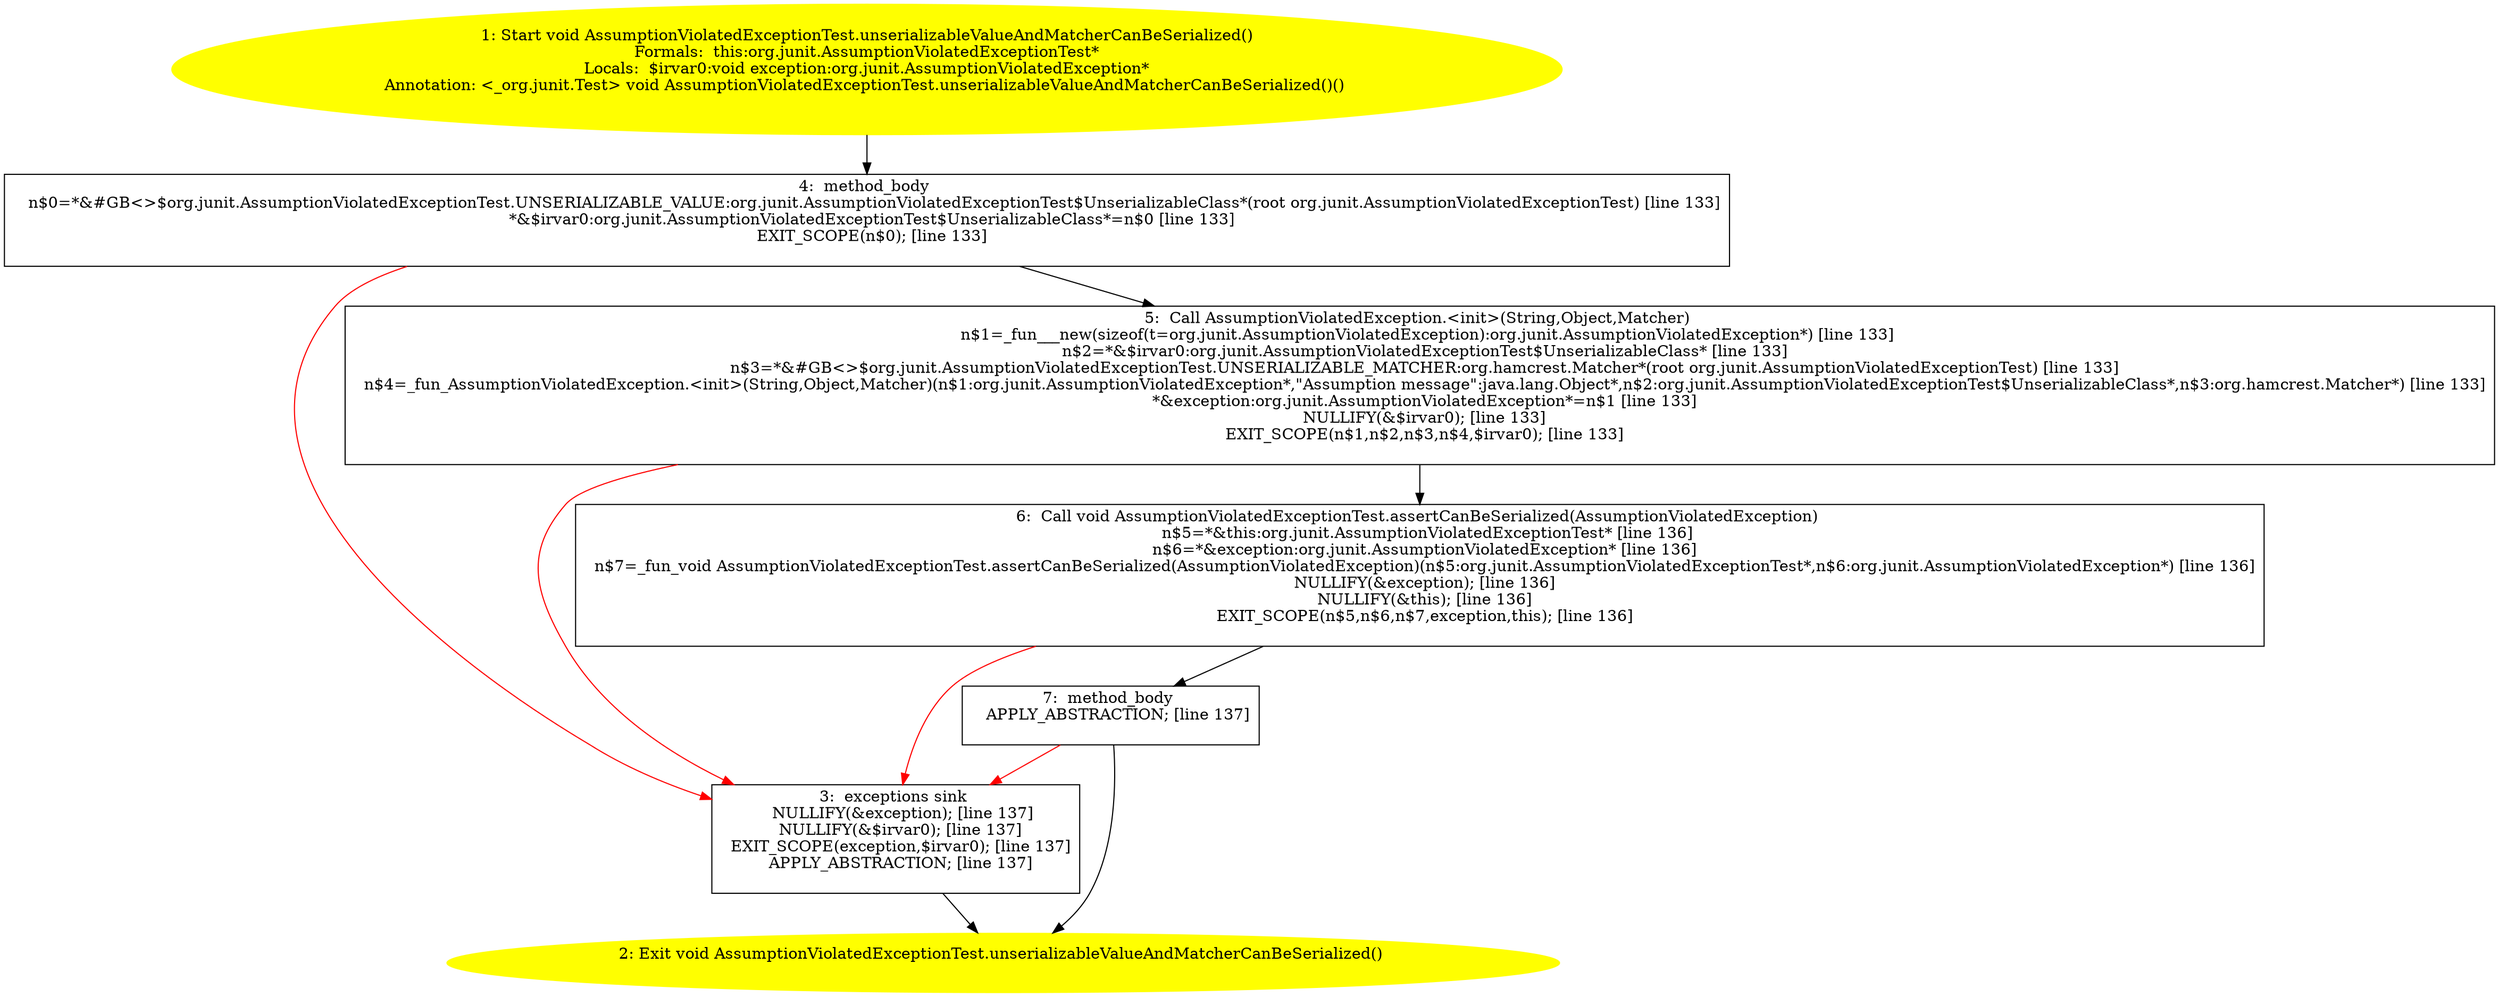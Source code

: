/* @generated */
digraph cfg {
"org.junit.AssumptionViolatedExceptionTest.unserializableValueAndMatcherCanBeSerialized():void.d8da919735e41ff8ca4881275ebcd673_1" [label="1: Start void AssumptionViolatedExceptionTest.unserializableValueAndMatcherCanBeSerialized()\nFormals:  this:org.junit.AssumptionViolatedExceptionTest*\nLocals:  $irvar0:void exception:org.junit.AssumptionViolatedException*\nAnnotation: <_org.junit.Test> void AssumptionViolatedExceptionTest.unserializableValueAndMatcherCanBeSerialized()() \n  " color=yellow style=filled]
	

	 "org.junit.AssumptionViolatedExceptionTest.unserializableValueAndMatcherCanBeSerialized():void.d8da919735e41ff8ca4881275ebcd673_1" -> "org.junit.AssumptionViolatedExceptionTest.unserializableValueAndMatcherCanBeSerialized():void.d8da919735e41ff8ca4881275ebcd673_4" ;
"org.junit.AssumptionViolatedExceptionTest.unserializableValueAndMatcherCanBeSerialized():void.d8da919735e41ff8ca4881275ebcd673_2" [label="2: Exit void AssumptionViolatedExceptionTest.unserializableValueAndMatcherCanBeSerialized() \n  " color=yellow style=filled]
	

"org.junit.AssumptionViolatedExceptionTest.unserializableValueAndMatcherCanBeSerialized():void.d8da919735e41ff8ca4881275ebcd673_3" [label="3:  exceptions sink \n   NULLIFY(&exception); [line 137]\n  NULLIFY(&$irvar0); [line 137]\n  EXIT_SCOPE(exception,$irvar0); [line 137]\n  APPLY_ABSTRACTION; [line 137]\n " shape="box"]
	

	 "org.junit.AssumptionViolatedExceptionTest.unserializableValueAndMatcherCanBeSerialized():void.d8da919735e41ff8ca4881275ebcd673_3" -> "org.junit.AssumptionViolatedExceptionTest.unserializableValueAndMatcherCanBeSerialized():void.d8da919735e41ff8ca4881275ebcd673_2" ;
"org.junit.AssumptionViolatedExceptionTest.unserializableValueAndMatcherCanBeSerialized():void.d8da919735e41ff8ca4881275ebcd673_4" [label="4:  method_body \n   n$0=*&#GB<>$org.junit.AssumptionViolatedExceptionTest.UNSERIALIZABLE_VALUE:org.junit.AssumptionViolatedExceptionTest$UnserializableClass*(root org.junit.AssumptionViolatedExceptionTest) [line 133]\n  *&$irvar0:org.junit.AssumptionViolatedExceptionTest$UnserializableClass*=n$0 [line 133]\n  EXIT_SCOPE(n$0); [line 133]\n " shape="box"]
	

	 "org.junit.AssumptionViolatedExceptionTest.unserializableValueAndMatcherCanBeSerialized():void.d8da919735e41ff8ca4881275ebcd673_4" -> "org.junit.AssumptionViolatedExceptionTest.unserializableValueAndMatcherCanBeSerialized():void.d8da919735e41ff8ca4881275ebcd673_5" ;
	 "org.junit.AssumptionViolatedExceptionTest.unserializableValueAndMatcherCanBeSerialized():void.d8da919735e41ff8ca4881275ebcd673_4" -> "org.junit.AssumptionViolatedExceptionTest.unserializableValueAndMatcherCanBeSerialized():void.d8da919735e41ff8ca4881275ebcd673_3" [color="red" ];
"org.junit.AssumptionViolatedExceptionTest.unserializableValueAndMatcherCanBeSerialized():void.d8da919735e41ff8ca4881275ebcd673_5" [label="5:  Call AssumptionViolatedException.<init>(String,Object,Matcher) \n   n$1=_fun___new(sizeof(t=org.junit.AssumptionViolatedException):org.junit.AssumptionViolatedException*) [line 133]\n  n$2=*&$irvar0:org.junit.AssumptionViolatedExceptionTest$UnserializableClass* [line 133]\n  n$3=*&#GB<>$org.junit.AssumptionViolatedExceptionTest.UNSERIALIZABLE_MATCHER:org.hamcrest.Matcher*(root org.junit.AssumptionViolatedExceptionTest) [line 133]\n  n$4=_fun_AssumptionViolatedException.<init>(String,Object,Matcher)(n$1:org.junit.AssumptionViolatedException*,\"Assumption message\":java.lang.Object*,n$2:org.junit.AssumptionViolatedExceptionTest$UnserializableClass*,n$3:org.hamcrest.Matcher*) [line 133]\n  *&exception:org.junit.AssumptionViolatedException*=n$1 [line 133]\n  NULLIFY(&$irvar0); [line 133]\n  EXIT_SCOPE(n$1,n$2,n$3,n$4,$irvar0); [line 133]\n " shape="box"]
	

	 "org.junit.AssumptionViolatedExceptionTest.unserializableValueAndMatcherCanBeSerialized():void.d8da919735e41ff8ca4881275ebcd673_5" -> "org.junit.AssumptionViolatedExceptionTest.unserializableValueAndMatcherCanBeSerialized():void.d8da919735e41ff8ca4881275ebcd673_6" ;
	 "org.junit.AssumptionViolatedExceptionTest.unserializableValueAndMatcherCanBeSerialized():void.d8da919735e41ff8ca4881275ebcd673_5" -> "org.junit.AssumptionViolatedExceptionTest.unserializableValueAndMatcherCanBeSerialized():void.d8da919735e41ff8ca4881275ebcd673_3" [color="red" ];
"org.junit.AssumptionViolatedExceptionTest.unserializableValueAndMatcherCanBeSerialized():void.d8da919735e41ff8ca4881275ebcd673_6" [label="6:  Call void AssumptionViolatedExceptionTest.assertCanBeSerialized(AssumptionViolatedException) \n   n$5=*&this:org.junit.AssumptionViolatedExceptionTest* [line 136]\n  n$6=*&exception:org.junit.AssumptionViolatedException* [line 136]\n  n$7=_fun_void AssumptionViolatedExceptionTest.assertCanBeSerialized(AssumptionViolatedException)(n$5:org.junit.AssumptionViolatedExceptionTest*,n$6:org.junit.AssumptionViolatedException*) [line 136]\n  NULLIFY(&exception); [line 136]\n  NULLIFY(&this); [line 136]\n  EXIT_SCOPE(n$5,n$6,n$7,exception,this); [line 136]\n " shape="box"]
	

	 "org.junit.AssumptionViolatedExceptionTest.unserializableValueAndMatcherCanBeSerialized():void.d8da919735e41ff8ca4881275ebcd673_6" -> "org.junit.AssumptionViolatedExceptionTest.unserializableValueAndMatcherCanBeSerialized():void.d8da919735e41ff8ca4881275ebcd673_7" ;
	 "org.junit.AssumptionViolatedExceptionTest.unserializableValueAndMatcherCanBeSerialized():void.d8da919735e41ff8ca4881275ebcd673_6" -> "org.junit.AssumptionViolatedExceptionTest.unserializableValueAndMatcherCanBeSerialized():void.d8da919735e41ff8ca4881275ebcd673_3" [color="red" ];
"org.junit.AssumptionViolatedExceptionTest.unserializableValueAndMatcherCanBeSerialized():void.d8da919735e41ff8ca4881275ebcd673_7" [label="7:  method_body \n   APPLY_ABSTRACTION; [line 137]\n " shape="box"]
	

	 "org.junit.AssumptionViolatedExceptionTest.unserializableValueAndMatcherCanBeSerialized():void.d8da919735e41ff8ca4881275ebcd673_7" -> "org.junit.AssumptionViolatedExceptionTest.unserializableValueAndMatcherCanBeSerialized():void.d8da919735e41ff8ca4881275ebcd673_2" ;
	 "org.junit.AssumptionViolatedExceptionTest.unserializableValueAndMatcherCanBeSerialized():void.d8da919735e41ff8ca4881275ebcd673_7" -> "org.junit.AssumptionViolatedExceptionTest.unserializableValueAndMatcherCanBeSerialized():void.d8da919735e41ff8ca4881275ebcd673_3" [color="red" ];
}
